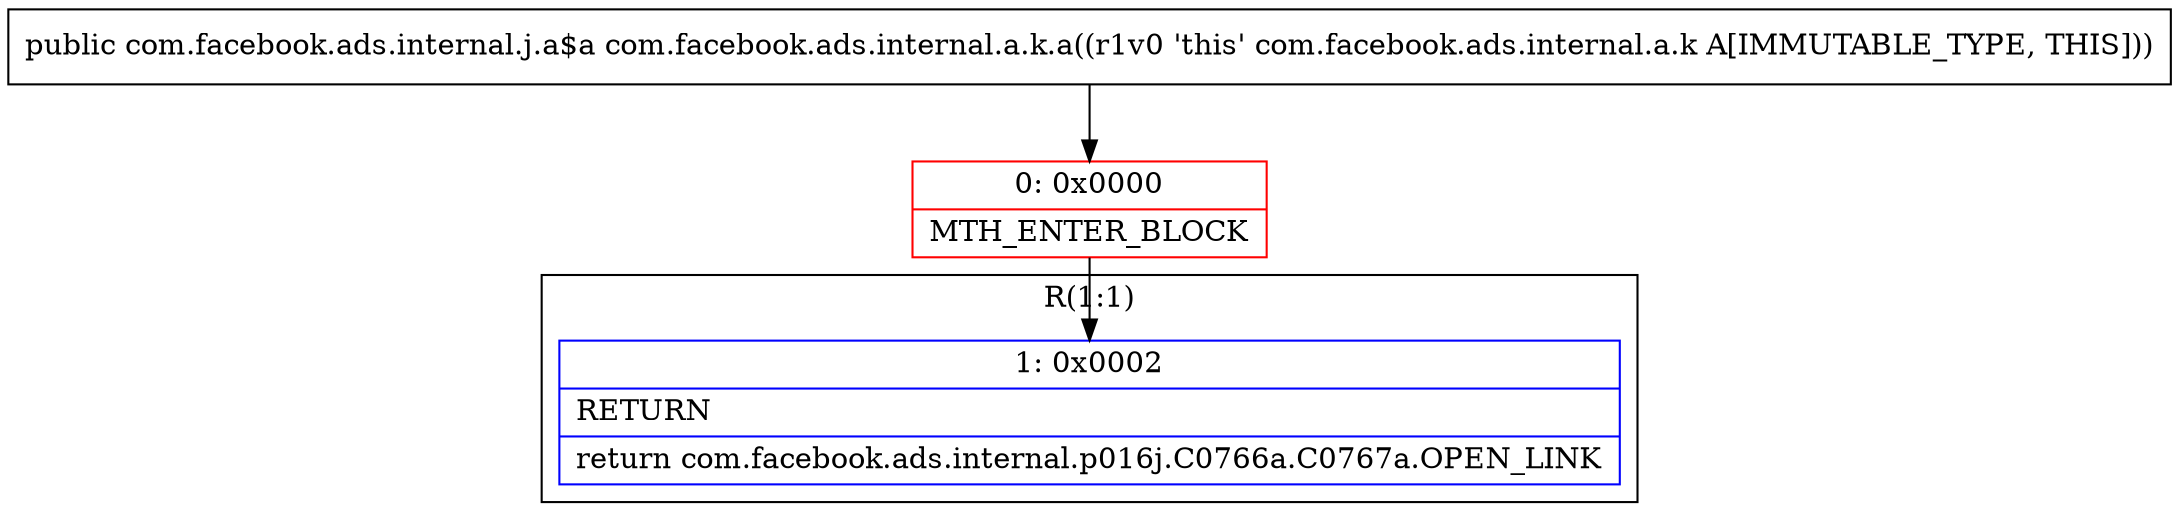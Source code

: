 digraph "CFG forcom.facebook.ads.internal.a.k.a()Lcom\/facebook\/ads\/internal\/j\/a$a;" {
subgraph cluster_Region_1986825697 {
label = "R(1:1)";
node [shape=record,color=blue];
Node_1 [shape=record,label="{1\:\ 0x0002|RETURN\l|return com.facebook.ads.internal.p016j.C0766a.C0767a.OPEN_LINK\l}"];
}
Node_0 [shape=record,color=red,label="{0\:\ 0x0000|MTH_ENTER_BLOCK\l}"];
MethodNode[shape=record,label="{public com.facebook.ads.internal.j.a$a com.facebook.ads.internal.a.k.a((r1v0 'this' com.facebook.ads.internal.a.k A[IMMUTABLE_TYPE, THIS])) }"];
MethodNode -> Node_0;
Node_0 -> Node_1;
}

